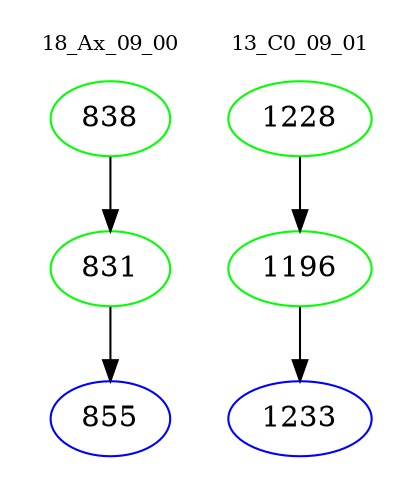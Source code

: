 digraph{
subgraph cluster_0 {
color = white
label = "18_Ax_09_00";
fontsize=10;
T0_838 [label="838", color="green"]
T0_838 -> T0_831 [color="black"]
T0_831 [label="831", color="green"]
T0_831 -> T0_855 [color="black"]
T0_855 [label="855", color="blue"]
}
subgraph cluster_1 {
color = white
label = "13_C0_09_01";
fontsize=10;
T1_1228 [label="1228", color="green"]
T1_1228 -> T1_1196 [color="black"]
T1_1196 [label="1196", color="green"]
T1_1196 -> T1_1233 [color="black"]
T1_1233 [label="1233", color="blue"]
}
}
